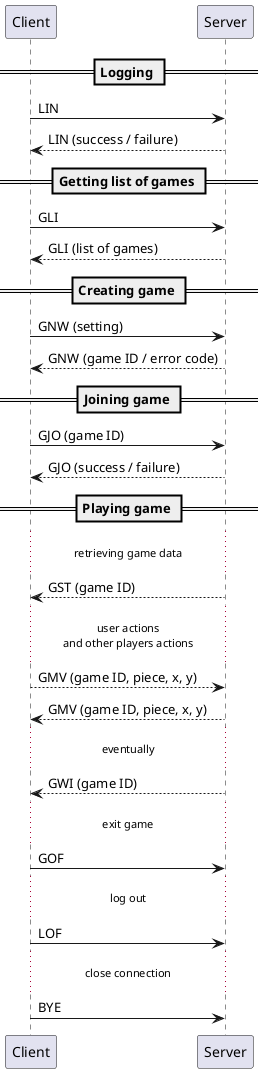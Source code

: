 @startuml

== Logging ==

Client -> Server: LIN
Client <-- Server: LIN (success / failure)

== Getting list of games ==

Client -> Server: GLI
Client <-- Server: GLI (list of games)

== Creating game ==
Client -> Server: GNW (setting)
Client <-- Server: GNW (game ID / error code)

== Joining game ==

Client -> Server: GJO (game ID)
Client <-- Server: GJO (success / failure)

== Playing game ==

...retrieving game data...

Client <-- Server: GST (game ID)

...user actions\nand other players actions...

Client --> Server: GMV (game ID, piece, x, y)
Client <-- Server: GMV (game ID, piece, x, y)

...eventually...

Client <-- Server: GWI (game ID)

...exit game...

Client -> Server: GOF

...log out...

Client -> Server: LOF

...close connection...

Client -> Server: BYE

@enduml
